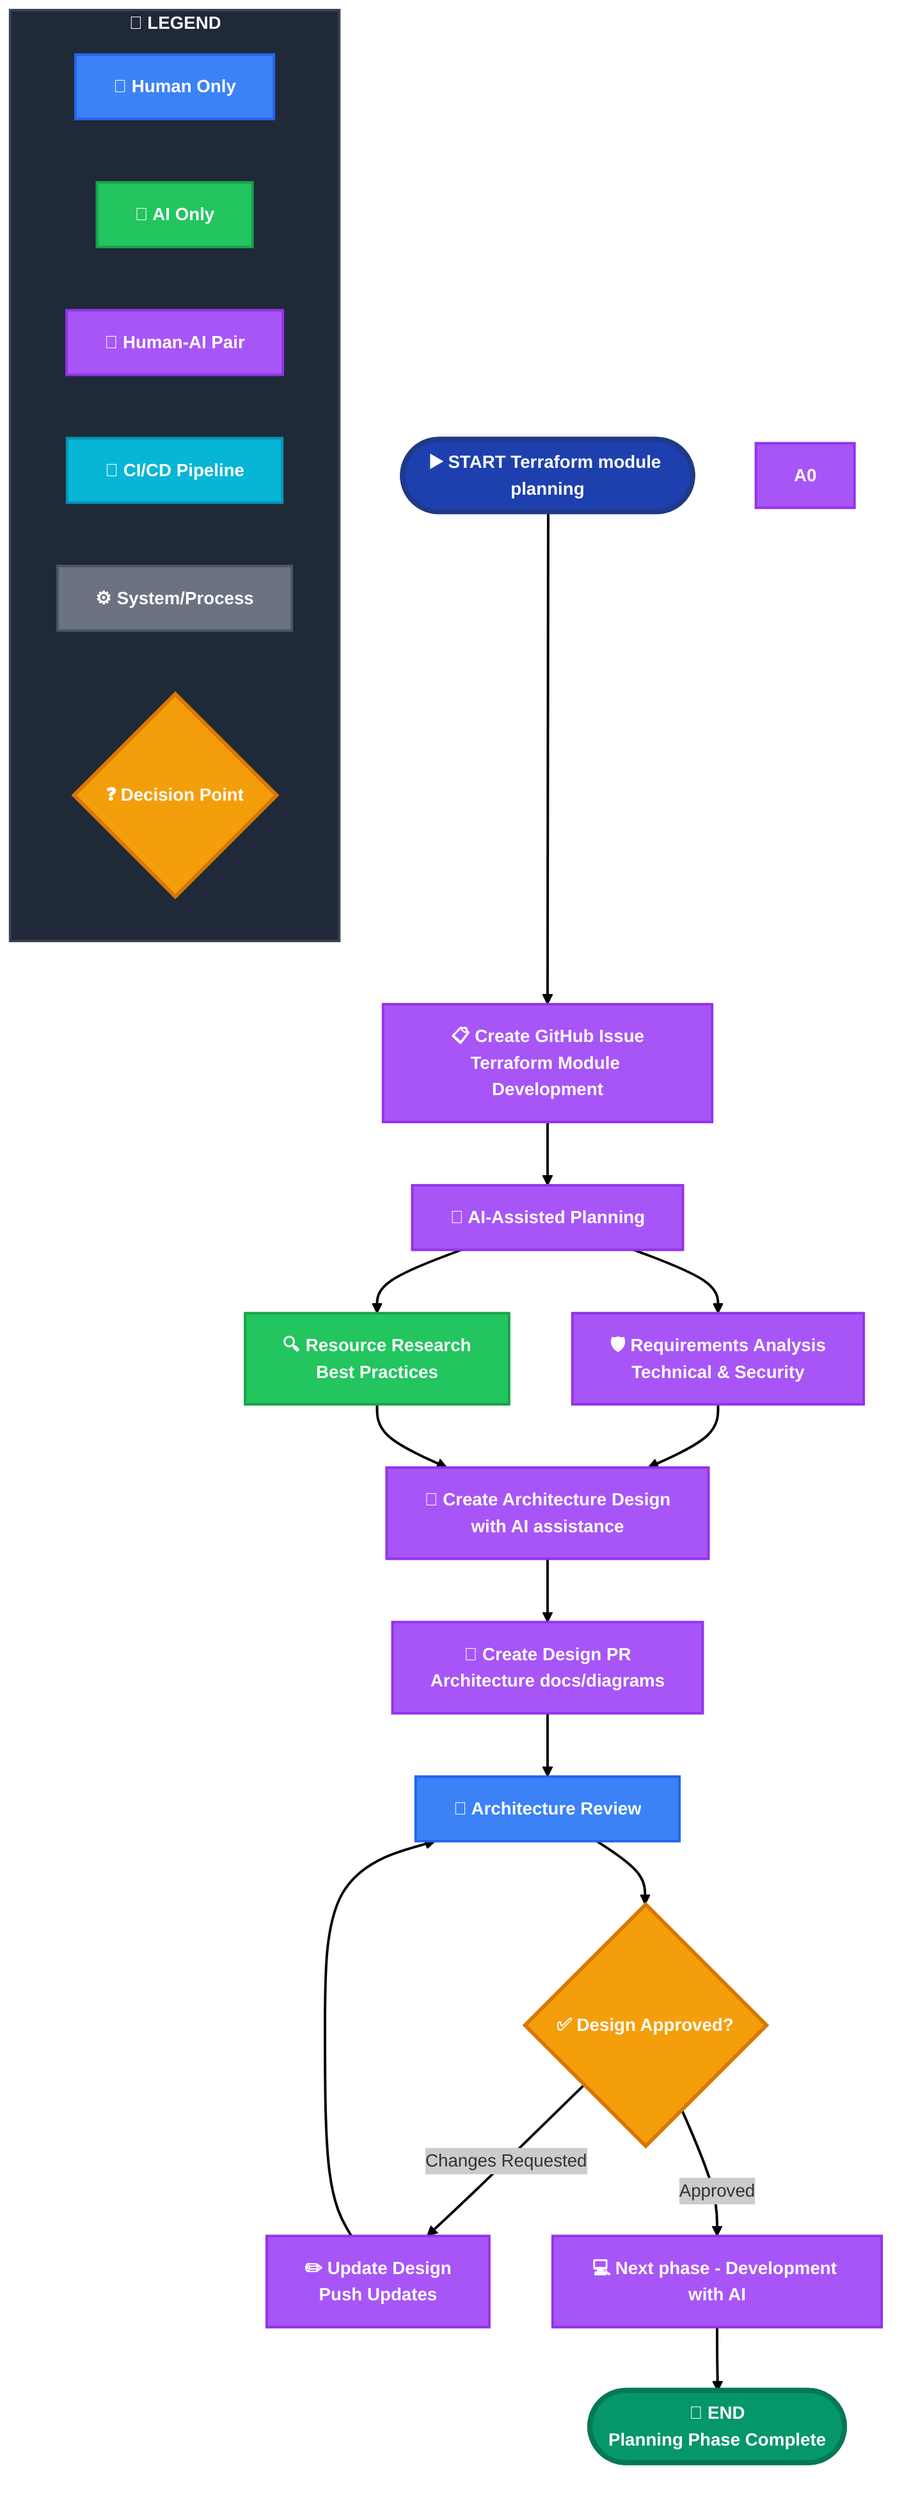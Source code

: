 ---
config:
  theme: neo
  flowchart:
    curve: basis
  layout: fixed
---
flowchart TB
 subgraph LEGEND["🔑 LEGEND"]
    direction LR
        L1["👤 Human Only"]
        L2["🤖 AI Only"]
        L3["👥 Human-AI Pair"]
        L4["🔄 CI/CD Pipeline"]
        L5["⚙️ System/Process"]
        L6{"❓ Decision Point"}
  end
    START(["▶️ START Terraform module planning"]) --> A["📋 Create GitHub Issue<br>Terraform Module Development"]
    A --> B["🧠 AI-Assisted Planning"]
    B --> B1["🛡️ Requirements Analysis<br>Technical &amp; Security"] & B2["🔍 Resource Research<br>Best Practices"]
    B1 --> C["📐 Create Architecture Design<br>with AI assistance"]
    B2 --> C
    C --> C1["📄 Create Design PR<br>Architecture docs/diagrams"]
    C1 --> C2["👤 Architecture Review"]
    C2 --> C3{"✅ Design Approved?"}
    C3 -- Changes Requested --> C4["✏️ Update Design<br>Push Updates"]
    C4 --> C2
    C3 -- Approved --> E["💻 Next phase - Development with AI"]
    E --> END1(["🎯 END<br>Planning Phase Complete"])
     L1:::human
     L2:::ai
     L3:::pair
     L4:::cicd
     L5:::system
     L6:::decision
     START:::start
     A0:::pair
     A:::pair
     B:::pair
     B1:::pair
     B2:::ai
     C:::pair
     C1:::pair
     C2:::human
     C3:::decision
     C4:::pair
     E:::pair
     END1:::endsuccess
    classDef start fill:#1e40af,stroke:#1e3a8a,color:#fff,stroke-width:4px,font-weight:bold
    classDef endsuccess fill:#059669,stroke:#047857,color:#fff,stroke-width:4px,font-weight:bold
    classDef endwarn fill:#f59e0b,stroke:#d97706,color:#fff,stroke-width:3px,font-weight:bold
    classDef human fill:#3b82f6,stroke:#2563eb,color:#fff,stroke-width:2px,font-weight:bold
    classDef ai fill:#22c55e,stroke:#16a34a,color:#fff,stroke-width:2px,font-weight:bold
    classDef cicd fill:#06b6d4,stroke:#0891b2,color:#fff,stroke-width:2px,font-weight:bold
    classDef pair fill:#a855f7,stroke:#9333ea,color:#fff,stroke-width:2px,font-weight:bold
    classDef system fill:#6b7280,stroke:#4b5563,color:#fff,stroke-width:2px,font-weight:bold
    classDef decision fill:#f59e0b,stroke:#d97706,color:#fff,stroke-width:3px,font-weight:bold
    style LEGEND fill:#1f2937,stroke:#374151,stroke-width:2px,color:#f9fafb,font-weight:bold